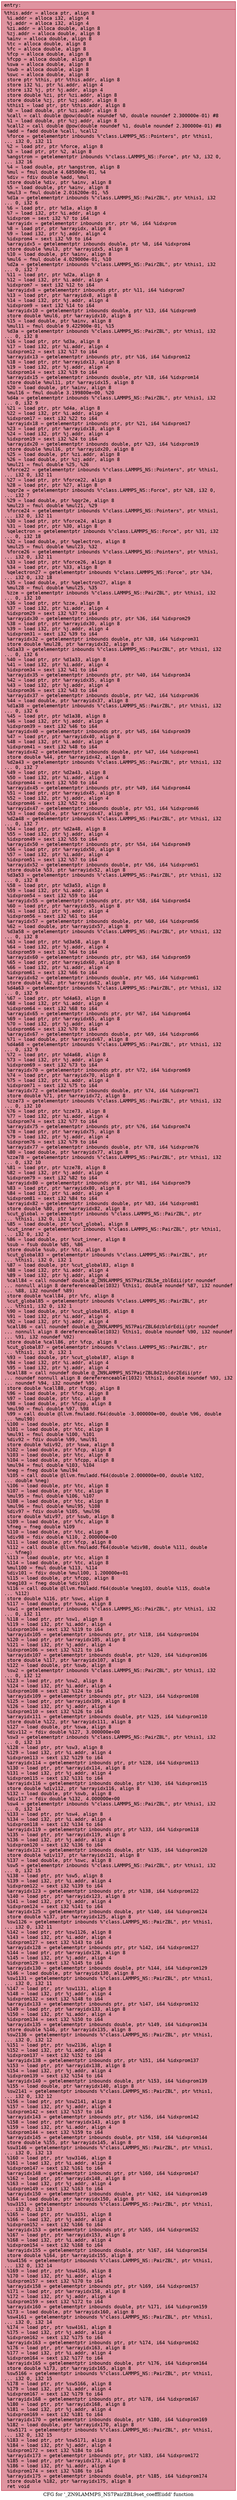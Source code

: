 digraph "CFG for '_ZN9LAMMPS_NS7PairZBL9set_coeffEiidd' function" {
	label="CFG for '_ZN9LAMMPS_NS7PairZBL9set_coeffEiidd' function";

	Node0x55e9958775f0 [shape=record,color="#b70d28ff", style=filled, fillcolor="#b70d2870" fontname="Courier",label="{entry:\l|  %this.addr = alloca ptr, align 8\l  %i.addr = alloca i32, align 4\l  %j.addr = alloca i32, align 4\l  %zi.addr = alloca double, align 8\l  %zj.addr = alloca double, align 8\l  %ainv = alloca double, align 8\l  %tc = alloca double, align 8\l  %fc = alloca double, align 8\l  %fcp = alloca double, align 8\l  %fcpp = alloca double, align 8\l  %swa = alloca double, align 8\l  %swb = alloca double, align 8\l  %swc = alloca double, align 8\l  store ptr %this, ptr %this.addr, align 8\l  store i32 %i, ptr %i.addr, align 4\l  store i32 %j, ptr %j.addr, align 4\l  store double %zi, ptr %zi.addr, align 8\l  store double %zj, ptr %zj.addr, align 8\l  %this1 = load ptr, ptr %this.addr, align 8\l  %0 = load double, ptr %zi.addr, align 8\l  %call = call double @pow(double noundef %0, double noundef 2.300000e-01) #8\l  %1 = load double, ptr %zj.addr, align 8\l  %call2 = call double @pow(double noundef %1, double noundef 2.300000e-01) #8\l  %add = fadd double %call, %call2\l  %force = getelementptr inbounds %\"class.LAMMPS_NS::Pointers\", ptr %this1,\l... i32 0, i32 11\l  %2 = load ptr, ptr %force, align 8\l  %3 = load ptr, ptr %2, align 8\l  %angstrom = getelementptr inbounds %\"class.LAMMPS_NS::Force\", ptr %3, i32 0,\l... i32 16\l  %4 = load double, ptr %angstrom, align 8\l  %mul = fmul double 4.685000e-01, %4\l  %div = fdiv double %add, %mul\l  store double %div, ptr %ainv, align 8\l  %5 = load double, ptr %ainv, align 8\l  %mul3 = fmul double 2.016200e-01, %5\l  %d1a = getelementptr inbounds %\"class.LAMMPS_NS::PairZBL\", ptr %this1, i32\l... 0, i32 6\l  %6 = load ptr, ptr %d1a, align 8\l  %7 = load i32, ptr %i.addr, align 4\l  %idxprom = sext i32 %7 to i64\l  %arrayidx = getelementptr inbounds ptr, ptr %6, i64 %idxprom\l  %8 = load ptr, ptr %arrayidx, align 8\l  %9 = load i32, ptr %j.addr, align 4\l  %idxprom4 = sext i32 %9 to i64\l  %arrayidx5 = getelementptr inbounds double, ptr %8, i64 %idxprom4\l  store double %mul3, ptr %arrayidx5, align 8\l  %10 = load double, ptr %ainv, align 8\l  %mul6 = fmul double 4.029000e-01, %10\l  %d2a = getelementptr inbounds %\"class.LAMMPS_NS::PairZBL\", ptr %this1, i32\l... 0, i32 7\l  %11 = load ptr, ptr %d2a, align 8\l  %12 = load i32, ptr %i.addr, align 4\l  %idxprom7 = sext i32 %12 to i64\l  %arrayidx8 = getelementptr inbounds ptr, ptr %11, i64 %idxprom7\l  %13 = load ptr, ptr %arrayidx8, align 8\l  %14 = load i32, ptr %j.addr, align 4\l  %idxprom9 = sext i32 %14 to i64\l  %arrayidx10 = getelementptr inbounds double, ptr %13, i64 %idxprom9\l  store double %mul6, ptr %arrayidx10, align 8\l  %15 = load double, ptr %ainv, align 8\l  %mul11 = fmul double 9.422900e-01, %15\l  %d3a = getelementptr inbounds %\"class.LAMMPS_NS::PairZBL\", ptr %this1, i32\l... 0, i32 8\l  %16 = load ptr, ptr %d3a, align 8\l  %17 = load i32, ptr %i.addr, align 4\l  %idxprom12 = sext i32 %17 to i64\l  %arrayidx13 = getelementptr inbounds ptr, ptr %16, i64 %idxprom12\l  %18 = load ptr, ptr %arrayidx13, align 8\l  %19 = load i32, ptr %j.addr, align 4\l  %idxprom14 = sext i32 %19 to i64\l  %arrayidx15 = getelementptr inbounds double, ptr %18, i64 %idxprom14\l  store double %mul11, ptr %arrayidx15, align 8\l  %20 = load double, ptr %ainv, align 8\l  %mul16 = fmul double 3.199800e+00, %20\l  %d4a = getelementptr inbounds %\"class.LAMMPS_NS::PairZBL\", ptr %this1, i32\l... 0, i32 9\l  %21 = load ptr, ptr %d4a, align 8\l  %22 = load i32, ptr %i.addr, align 4\l  %idxprom17 = sext i32 %22 to i64\l  %arrayidx18 = getelementptr inbounds ptr, ptr %21, i64 %idxprom17\l  %23 = load ptr, ptr %arrayidx18, align 8\l  %24 = load i32, ptr %j.addr, align 4\l  %idxprom19 = sext i32 %24 to i64\l  %arrayidx20 = getelementptr inbounds double, ptr %23, i64 %idxprom19\l  store double %mul16, ptr %arrayidx20, align 8\l  %25 = load double, ptr %zi.addr, align 8\l  %26 = load double, ptr %zj.addr, align 8\l  %mul21 = fmul double %25, %26\l  %force22 = getelementptr inbounds %\"class.LAMMPS_NS::Pointers\", ptr %this1,\l... i32 0, i32 11\l  %27 = load ptr, ptr %force22, align 8\l  %28 = load ptr, ptr %27, align 8\l  %qqr2e = getelementptr inbounds %\"class.LAMMPS_NS::Force\", ptr %28, i32 0,\l... i32 7\l  %29 = load double, ptr %qqr2e, align 8\l  %mul23 = fmul double %mul21, %29\l  %force24 = getelementptr inbounds %\"class.LAMMPS_NS::Pointers\", ptr %this1,\l... i32 0, i32 11\l  %30 = load ptr, ptr %force24, align 8\l  %31 = load ptr, ptr %30, align 8\l  %qelectron = getelementptr inbounds %\"class.LAMMPS_NS::Force\", ptr %31, i32\l... 0, i32 18\l  %32 = load double, ptr %qelectron, align 8\l  %mul25 = fmul double %mul23, %32\l  %force26 = getelementptr inbounds %\"class.LAMMPS_NS::Pointers\", ptr %this1,\l... i32 0, i32 11\l  %33 = load ptr, ptr %force26, align 8\l  %34 = load ptr, ptr %33, align 8\l  %qelectron27 = getelementptr inbounds %\"class.LAMMPS_NS::Force\", ptr %34,\l... i32 0, i32 18\l  %35 = load double, ptr %qelectron27, align 8\l  %mul28 = fmul double %mul25, %35\l  %zze = getelementptr inbounds %\"class.LAMMPS_NS::PairZBL\", ptr %this1, i32\l... 0, i32 10\l  %36 = load ptr, ptr %zze, align 8\l  %37 = load i32, ptr %i.addr, align 4\l  %idxprom29 = sext i32 %37 to i64\l  %arrayidx30 = getelementptr inbounds ptr, ptr %36, i64 %idxprom29\l  %38 = load ptr, ptr %arrayidx30, align 8\l  %39 = load i32, ptr %j.addr, align 4\l  %idxprom31 = sext i32 %39 to i64\l  %arrayidx32 = getelementptr inbounds double, ptr %38, i64 %idxprom31\l  store double %mul28, ptr %arrayidx32, align 8\l  %d1a33 = getelementptr inbounds %\"class.LAMMPS_NS::PairZBL\", ptr %this1, i32\l... 0, i32 6\l  %40 = load ptr, ptr %d1a33, align 8\l  %41 = load i32, ptr %i.addr, align 4\l  %idxprom34 = sext i32 %41 to i64\l  %arrayidx35 = getelementptr inbounds ptr, ptr %40, i64 %idxprom34\l  %42 = load ptr, ptr %arrayidx35, align 8\l  %43 = load i32, ptr %j.addr, align 4\l  %idxprom36 = sext i32 %43 to i64\l  %arrayidx37 = getelementptr inbounds double, ptr %42, i64 %idxprom36\l  %44 = load double, ptr %arrayidx37, align 8\l  %d1a38 = getelementptr inbounds %\"class.LAMMPS_NS::PairZBL\", ptr %this1, i32\l... 0, i32 6\l  %45 = load ptr, ptr %d1a38, align 8\l  %46 = load i32, ptr %j.addr, align 4\l  %idxprom39 = sext i32 %46 to i64\l  %arrayidx40 = getelementptr inbounds ptr, ptr %45, i64 %idxprom39\l  %47 = load ptr, ptr %arrayidx40, align 8\l  %48 = load i32, ptr %i.addr, align 4\l  %idxprom41 = sext i32 %48 to i64\l  %arrayidx42 = getelementptr inbounds double, ptr %47, i64 %idxprom41\l  store double %44, ptr %arrayidx42, align 8\l  %d2a43 = getelementptr inbounds %\"class.LAMMPS_NS::PairZBL\", ptr %this1, i32\l... 0, i32 7\l  %49 = load ptr, ptr %d2a43, align 8\l  %50 = load i32, ptr %i.addr, align 4\l  %idxprom44 = sext i32 %50 to i64\l  %arrayidx45 = getelementptr inbounds ptr, ptr %49, i64 %idxprom44\l  %51 = load ptr, ptr %arrayidx45, align 8\l  %52 = load i32, ptr %j.addr, align 4\l  %idxprom46 = sext i32 %52 to i64\l  %arrayidx47 = getelementptr inbounds double, ptr %51, i64 %idxprom46\l  %53 = load double, ptr %arrayidx47, align 8\l  %d2a48 = getelementptr inbounds %\"class.LAMMPS_NS::PairZBL\", ptr %this1, i32\l... 0, i32 7\l  %54 = load ptr, ptr %d2a48, align 8\l  %55 = load i32, ptr %j.addr, align 4\l  %idxprom49 = sext i32 %55 to i64\l  %arrayidx50 = getelementptr inbounds ptr, ptr %54, i64 %idxprom49\l  %56 = load ptr, ptr %arrayidx50, align 8\l  %57 = load i32, ptr %i.addr, align 4\l  %idxprom51 = sext i32 %57 to i64\l  %arrayidx52 = getelementptr inbounds double, ptr %56, i64 %idxprom51\l  store double %53, ptr %arrayidx52, align 8\l  %d3a53 = getelementptr inbounds %\"class.LAMMPS_NS::PairZBL\", ptr %this1, i32\l... 0, i32 8\l  %58 = load ptr, ptr %d3a53, align 8\l  %59 = load i32, ptr %i.addr, align 4\l  %idxprom54 = sext i32 %59 to i64\l  %arrayidx55 = getelementptr inbounds ptr, ptr %58, i64 %idxprom54\l  %60 = load ptr, ptr %arrayidx55, align 8\l  %61 = load i32, ptr %j.addr, align 4\l  %idxprom56 = sext i32 %61 to i64\l  %arrayidx57 = getelementptr inbounds double, ptr %60, i64 %idxprom56\l  %62 = load double, ptr %arrayidx57, align 8\l  %d3a58 = getelementptr inbounds %\"class.LAMMPS_NS::PairZBL\", ptr %this1, i32\l... 0, i32 8\l  %63 = load ptr, ptr %d3a58, align 8\l  %64 = load i32, ptr %j.addr, align 4\l  %idxprom59 = sext i32 %64 to i64\l  %arrayidx60 = getelementptr inbounds ptr, ptr %63, i64 %idxprom59\l  %65 = load ptr, ptr %arrayidx60, align 8\l  %66 = load i32, ptr %i.addr, align 4\l  %idxprom61 = sext i32 %66 to i64\l  %arrayidx62 = getelementptr inbounds double, ptr %65, i64 %idxprom61\l  store double %62, ptr %arrayidx62, align 8\l  %d4a63 = getelementptr inbounds %\"class.LAMMPS_NS::PairZBL\", ptr %this1, i32\l... 0, i32 9\l  %67 = load ptr, ptr %d4a63, align 8\l  %68 = load i32, ptr %i.addr, align 4\l  %idxprom64 = sext i32 %68 to i64\l  %arrayidx65 = getelementptr inbounds ptr, ptr %67, i64 %idxprom64\l  %69 = load ptr, ptr %arrayidx65, align 8\l  %70 = load i32, ptr %j.addr, align 4\l  %idxprom66 = sext i32 %70 to i64\l  %arrayidx67 = getelementptr inbounds double, ptr %69, i64 %idxprom66\l  %71 = load double, ptr %arrayidx67, align 8\l  %d4a68 = getelementptr inbounds %\"class.LAMMPS_NS::PairZBL\", ptr %this1, i32\l... 0, i32 9\l  %72 = load ptr, ptr %d4a68, align 8\l  %73 = load i32, ptr %j.addr, align 4\l  %idxprom69 = sext i32 %73 to i64\l  %arrayidx70 = getelementptr inbounds ptr, ptr %72, i64 %idxprom69\l  %74 = load ptr, ptr %arrayidx70, align 8\l  %75 = load i32, ptr %i.addr, align 4\l  %idxprom71 = sext i32 %75 to i64\l  %arrayidx72 = getelementptr inbounds double, ptr %74, i64 %idxprom71\l  store double %71, ptr %arrayidx72, align 8\l  %zze73 = getelementptr inbounds %\"class.LAMMPS_NS::PairZBL\", ptr %this1, i32\l... 0, i32 10\l  %76 = load ptr, ptr %zze73, align 8\l  %77 = load i32, ptr %i.addr, align 4\l  %idxprom74 = sext i32 %77 to i64\l  %arrayidx75 = getelementptr inbounds ptr, ptr %76, i64 %idxprom74\l  %78 = load ptr, ptr %arrayidx75, align 8\l  %79 = load i32, ptr %j.addr, align 4\l  %idxprom76 = sext i32 %79 to i64\l  %arrayidx77 = getelementptr inbounds double, ptr %78, i64 %idxprom76\l  %80 = load double, ptr %arrayidx77, align 8\l  %zze78 = getelementptr inbounds %\"class.LAMMPS_NS::PairZBL\", ptr %this1, i32\l... 0, i32 10\l  %81 = load ptr, ptr %zze78, align 8\l  %82 = load i32, ptr %j.addr, align 4\l  %idxprom79 = sext i32 %82 to i64\l  %arrayidx80 = getelementptr inbounds ptr, ptr %81, i64 %idxprom79\l  %83 = load ptr, ptr %arrayidx80, align 8\l  %84 = load i32, ptr %i.addr, align 4\l  %idxprom81 = sext i32 %84 to i64\l  %arrayidx82 = getelementptr inbounds double, ptr %83, i64 %idxprom81\l  store double %80, ptr %arrayidx82, align 8\l  %cut_global = getelementptr inbounds %\"class.LAMMPS_NS::PairZBL\", ptr\l... %this1, i32 0, i32 1\l  %85 = load double, ptr %cut_global, align 8\l  %cut_inner = getelementptr inbounds %\"class.LAMMPS_NS::PairZBL\", ptr %this1,\l... i32 0, i32 2\l  %86 = load double, ptr %cut_inner, align 8\l  %sub = fsub double %85, %86\l  store double %sub, ptr %tc, align 8\l  %cut_global83 = getelementptr inbounds %\"class.LAMMPS_NS::PairZBL\", ptr\l... %this1, i32 0, i32 1\l  %87 = load double, ptr %cut_global83, align 8\l  %88 = load i32, ptr %i.addr, align 4\l  %89 = load i32, ptr %j.addr, align 4\l  %call84 = call noundef double @_ZN9LAMMPS_NS7PairZBL5e_zblEdii(ptr noundef\l... nonnull align 8 dereferenceable(1032) %this1, double noundef %87, i32 noundef\l... %88, i32 noundef %89)\l  store double %call84, ptr %fc, align 8\l  %cut_global85 = getelementptr inbounds %\"class.LAMMPS_NS::PairZBL\", ptr\l... %this1, i32 0, i32 1\l  %90 = load double, ptr %cut_global85, align 8\l  %91 = load i32, ptr %i.addr, align 4\l  %92 = load i32, ptr %j.addr, align 4\l  %call86 = call noundef double @_ZN9LAMMPS_NS7PairZBL6dzbldrEdii(ptr noundef\l... nonnull align 8 dereferenceable(1032) %this1, double noundef %90, i32 noundef\l... %91, i32 noundef %92)\l  store double %call86, ptr %fcp, align 8\l  %cut_global87 = getelementptr inbounds %\"class.LAMMPS_NS::PairZBL\", ptr\l... %this1, i32 0, i32 1\l  %93 = load double, ptr %cut_global87, align 8\l  %94 = load i32, ptr %i.addr, align 4\l  %95 = load i32, ptr %j.addr, align 4\l  %call88 = call noundef double @_ZN9LAMMPS_NS7PairZBL8d2zbldr2Edii(ptr\l... noundef nonnull align 8 dereferenceable(1032) %this1, double noundef %93, i32\l... noundef %94, i32 noundef %95)\l  store double %call88, ptr %fcpp, align 8\l  %96 = load double, ptr %fcp, align 8\l  %97 = load double, ptr %tc, align 8\l  %98 = load double, ptr %fcpp, align 8\l  %mul90 = fmul double %97, %98\l  %99 = call double @llvm.fmuladd.f64(double -3.000000e+00, double %96, double\l... %mul90)\l  %100 = load double, ptr %tc, align 8\l  %101 = load double, ptr %tc, align 8\l  %mul91 = fmul double %100, %101\l  %div92 = fdiv double %99, %mul91\l  store double %div92, ptr %swa, align 8\l  %102 = load double, ptr %fcp, align 8\l  %103 = load double, ptr %tc, align 8\l  %104 = load double, ptr %fcpp, align 8\l  %mul94 = fmul double %103, %104\l  %neg = fneg double %mul94\l  %105 = call double @llvm.fmuladd.f64(double 2.000000e+00, double %102,\l... double %neg)\l  %106 = load double, ptr %tc, align 8\l  %107 = load double, ptr %tc, align 8\l  %mul95 = fmul double %106, %107\l  %108 = load double, ptr %tc, align 8\l  %mul96 = fmul double %mul95, %108\l  %div97 = fdiv double %105, %mul96\l  store double %div97, ptr %swb, align 8\l  %109 = load double, ptr %fc, align 8\l  %fneg = fneg double %109\l  %110 = load double, ptr %tc, align 8\l  %div98 = fdiv double %110, 2.000000e+00\l  %111 = load double, ptr %fcp, align 8\l  %112 = call double @llvm.fmuladd.f64(double %div98, double %111, double\l... %fneg)\l  %113 = load double, ptr %tc, align 8\l  %114 = load double, ptr %tc, align 8\l  %mul100 = fmul double %113, %114\l  %div101 = fdiv double %mul100, 1.200000e+01\l  %115 = load double, ptr %fcpp, align 8\l  %neg103 = fneg double %div101\l  %116 = call double @llvm.fmuladd.f64(double %neg103, double %115, double\l... %112)\l  store double %116, ptr %swc, align 8\l  %117 = load double, ptr %swa, align 8\l  %sw1 = getelementptr inbounds %\"class.LAMMPS_NS::PairZBL\", ptr %this1, i32\l... 0, i32 11\l  %118 = load ptr, ptr %sw1, align 8\l  %119 = load i32, ptr %i.addr, align 4\l  %idxprom104 = sext i32 %119 to i64\l  %arrayidx105 = getelementptr inbounds ptr, ptr %118, i64 %idxprom104\l  %120 = load ptr, ptr %arrayidx105, align 8\l  %121 = load i32, ptr %j.addr, align 4\l  %idxprom106 = sext i32 %121 to i64\l  %arrayidx107 = getelementptr inbounds double, ptr %120, i64 %idxprom106\l  store double %117, ptr %arrayidx107, align 8\l  %122 = load double, ptr %swb, align 8\l  %sw2 = getelementptr inbounds %\"class.LAMMPS_NS::PairZBL\", ptr %this1, i32\l... 0, i32 12\l  %123 = load ptr, ptr %sw2, align 8\l  %124 = load i32, ptr %i.addr, align 4\l  %idxprom108 = sext i32 %124 to i64\l  %arrayidx109 = getelementptr inbounds ptr, ptr %123, i64 %idxprom108\l  %125 = load ptr, ptr %arrayidx109, align 8\l  %126 = load i32, ptr %j.addr, align 4\l  %idxprom110 = sext i32 %126 to i64\l  %arrayidx111 = getelementptr inbounds double, ptr %125, i64 %idxprom110\l  store double %122, ptr %arrayidx111, align 8\l  %127 = load double, ptr %swa, align 8\l  %div112 = fdiv double %127, 3.000000e+00\l  %sw3 = getelementptr inbounds %\"class.LAMMPS_NS::PairZBL\", ptr %this1, i32\l... 0, i32 13\l  %128 = load ptr, ptr %sw3, align 8\l  %129 = load i32, ptr %i.addr, align 4\l  %idxprom113 = sext i32 %129 to i64\l  %arrayidx114 = getelementptr inbounds ptr, ptr %128, i64 %idxprom113\l  %130 = load ptr, ptr %arrayidx114, align 8\l  %131 = load i32, ptr %j.addr, align 4\l  %idxprom115 = sext i32 %131 to i64\l  %arrayidx116 = getelementptr inbounds double, ptr %130, i64 %idxprom115\l  store double %div112, ptr %arrayidx116, align 8\l  %132 = load double, ptr %swb, align 8\l  %div117 = fdiv double %132, 4.000000e+00\l  %sw4 = getelementptr inbounds %\"class.LAMMPS_NS::PairZBL\", ptr %this1, i32\l... 0, i32 14\l  %133 = load ptr, ptr %sw4, align 8\l  %134 = load i32, ptr %i.addr, align 4\l  %idxprom118 = sext i32 %134 to i64\l  %arrayidx119 = getelementptr inbounds ptr, ptr %133, i64 %idxprom118\l  %135 = load ptr, ptr %arrayidx119, align 8\l  %136 = load i32, ptr %j.addr, align 4\l  %idxprom120 = sext i32 %136 to i64\l  %arrayidx121 = getelementptr inbounds double, ptr %135, i64 %idxprom120\l  store double %div117, ptr %arrayidx121, align 8\l  %137 = load double, ptr %swc, align 8\l  %sw5 = getelementptr inbounds %\"class.LAMMPS_NS::PairZBL\", ptr %this1, i32\l... 0, i32 15\l  %138 = load ptr, ptr %sw5, align 8\l  %139 = load i32, ptr %i.addr, align 4\l  %idxprom122 = sext i32 %139 to i64\l  %arrayidx123 = getelementptr inbounds ptr, ptr %138, i64 %idxprom122\l  %140 = load ptr, ptr %arrayidx123, align 8\l  %141 = load i32, ptr %j.addr, align 4\l  %idxprom124 = sext i32 %141 to i64\l  %arrayidx125 = getelementptr inbounds double, ptr %140, i64 %idxprom124\l  store double %137, ptr %arrayidx125, align 8\l  %sw1126 = getelementptr inbounds %\"class.LAMMPS_NS::PairZBL\", ptr %this1,\l... i32 0, i32 11\l  %142 = load ptr, ptr %sw1126, align 8\l  %143 = load i32, ptr %i.addr, align 4\l  %idxprom127 = sext i32 %143 to i64\l  %arrayidx128 = getelementptr inbounds ptr, ptr %142, i64 %idxprom127\l  %144 = load ptr, ptr %arrayidx128, align 8\l  %145 = load i32, ptr %j.addr, align 4\l  %idxprom129 = sext i32 %145 to i64\l  %arrayidx130 = getelementptr inbounds double, ptr %144, i64 %idxprom129\l  %146 = load double, ptr %arrayidx130, align 8\l  %sw1131 = getelementptr inbounds %\"class.LAMMPS_NS::PairZBL\", ptr %this1,\l... i32 0, i32 11\l  %147 = load ptr, ptr %sw1131, align 8\l  %148 = load i32, ptr %j.addr, align 4\l  %idxprom132 = sext i32 %148 to i64\l  %arrayidx133 = getelementptr inbounds ptr, ptr %147, i64 %idxprom132\l  %149 = load ptr, ptr %arrayidx133, align 8\l  %150 = load i32, ptr %i.addr, align 4\l  %idxprom134 = sext i32 %150 to i64\l  %arrayidx135 = getelementptr inbounds double, ptr %149, i64 %idxprom134\l  store double %146, ptr %arrayidx135, align 8\l  %sw2136 = getelementptr inbounds %\"class.LAMMPS_NS::PairZBL\", ptr %this1,\l... i32 0, i32 12\l  %151 = load ptr, ptr %sw2136, align 8\l  %152 = load i32, ptr %i.addr, align 4\l  %idxprom137 = sext i32 %152 to i64\l  %arrayidx138 = getelementptr inbounds ptr, ptr %151, i64 %idxprom137\l  %153 = load ptr, ptr %arrayidx138, align 8\l  %154 = load i32, ptr %j.addr, align 4\l  %idxprom139 = sext i32 %154 to i64\l  %arrayidx140 = getelementptr inbounds double, ptr %153, i64 %idxprom139\l  %155 = load double, ptr %arrayidx140, align 8\l  %sw2141 = getelementptr inbounds %\"class.LAMMPS_NS::PairZBL\", ptr %this1,\l... i32 0, i32 12\l  %156 = load ptr, ptr %sw2141, align 8\l  %157 = load i32, ptr %j.addr, align 4\l  %idxprom142 = sext i32 %157 to i64\l  %arrayidx143 = getelementptr inbounds ptr, ptr %156, i64 %idxprom142\l  %158 = load ptr, ptr %arrayidx143, align 8\l  %159 = load i32, ptr %i.addr, align 4\l  %idxprom144 = sext i32 %159 to i64\l  %arrayidx145 = getelementptr inbounds double, ptr %158, i64 %idxprom144\l  store double %155, ptr %arrayidx145, align 8\l  %sw3146 = getelementptr inbounds %\"class.LAMMPS_NS::PairZBL\", ptr %this1,\l... i32 0, i32 13\l  %160 = load ptr, ptr %sw3146, align 8\l  %161 = load i32, ptr %i.addr, align 4\l  %idxprom147 = sext i32 %161 to i64\l  %arrayidx148 = getelementptr inbounds ptr, ptr %160, i64 %idxprom147\l  %162 = load ptr, ptr %arrayidx148, align 8\l  %163 = load i32, ptr %j.addr, align 4\l  %idxprom149 = sext i32 %163 to i64\l  %arrayidx150 = getelementptr inbounds double, ptr %162, i64 %idxprom149\l  %164 = load double, ptr %arrayidx150, align 8\l  %sw3151 = getelementptr inbounds %\"class.LAMMPS_NS::PairZBL\", ptr %this1,\l... i32 0, i32 13\l  %165 = load ptr, ptr %sw3151, align 8\l  %166 = load i32, ptr %j.addr, align 4\l  %idxprom152 = sext i32 %166 to i64\l  %arrayidx153 = getelementptr inbounds ptr, ptr %165, i64 %idxprom152\l  %167 = load ptr, ptr %arrayidx153, align 8\l  %168 = load i32, ptr %i.addr, align 4\l  %idxprom154 = sext i32 %168 to i64\l  %arrayidx155 = getelementptr inbounds double, ptr %167, i64 %idxprom154\l  store double %164, ptr %arrayidx155, align 8\l  %sw4156 = getelementptr inbounds %\"class.LAMMPS_NS::PairZBL\", ptr %this1,\l... i32 0, i32 14\l  %169 = load ptr, ptr %sw4156, align 8\l  %170 = load i32, ptr %i.addr, align 4\l  %idxprom157 = sext i32 %170 to i64\l  %arrayidx158 = getelementptr inbounds ptr, ptr %169, i64 %idxprom157\l  %171 = load ptr, ptr %arrayidx158, align 8\l  %172 = load i32, ptr %j.addr, align 4\l  %idxprom159 = sext i32 %172 to i64\l  %arrayidx160 = getelementptr inbounds double, ptr %171, i64 %idxprom159\l  %173 = load double, ptr %arrayidx160, align 8\l  %sw4161 = getelementptr inbounds %\"class.LAMMPS_NS::PairZBL\", ptr %this1,\l... i32 0, i32 14\l  %174 = load ptr, ptr %sw4161, align 8\l  %175 = load i32, ptr %j.addr, align 4\l  %idxprom162 = sext i32 %175 to i64\l  %arrayidx163 = getelementptr inbounds ptr, ptr %174, i64 %idxprom162\l  %176 = load ptr, ptr %arrayidx163, align 8\l  %177 = load i32, ptr %i.addr, align 4\l  %idxprom164 = sext i32 %177 to i64\l  %arrayidx165 = getelementptr inbounds double, ptr %176, i64 %idxprom164\l  store double %173, ptr %arrayidx165, align 8\l  %sw5166 = getelementptr inbounds %\"class.LAMMPS_NS::PairZBL\", ptr %this1,\l... i32 0, i32 15\l  %178 = load ptr, ptr %sw5166, align 8\l  %179 = load i32, ptr %i.addr, align 4\l  %idxprom167 = sext i32 %179 to i64\l  %arrayidx168 = getelementptr inbounds ptr, ptr %178, i64 %idxprom167\l  %180 = load ptr, ptr %arrayidx168, align 8\l  %181 = load i32, ptr %j.addr, align 4\l  %idxprom169 = sext i32 %181 to i64\l  %arrayidx170 = getelementptr inbounds double, ptr %180, i64 %idxprom169\l  %182 = load double, ptr %arrayidx170, align 8\l  %sw5171 = getelementptr inbounds %\"class.LAMMPS_NS::PairZBL\", ptr %this1,\l... i32 0, i32 15\l  %183 = load ptr, ptr %sw5171, align 8\l  %184 = load i32, ptr %j.addr, align 4\l  %idxprom172 = sext i32 %184 to i64\l  %arrayidx173 = getelementptr inbounds ptr, ptr %183, i64 %idxprom172\l  %185 = load ptr, ptr %arrayidx173, align 8\l  %186 = load i32, ptr %i.addr, align 4\l  %idxprom174 = sext i32 %186 to i64\l  %arrayidx175 = getelementptr inbounds double, ptr %185, i64 %idxprom174\l  store double %182, ptr %arrayidx175, align 8\l  ret void\l}"];
}
